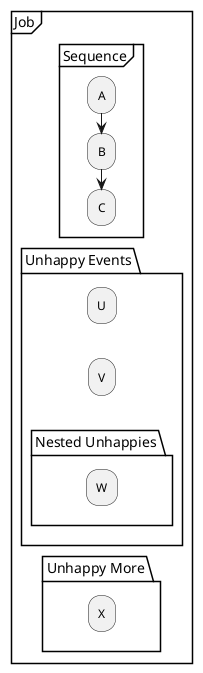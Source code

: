 @startuml 
partition "Job" {
  group "Sequence"
    :A;
    :B;
    :C;
    detach
  end group

  package “Unhappy Events" {
    :U;
    kill
    :V;
    kill
    package "Nested Unhappies" {
      :W;
      kill
    }  
  }
  package “Unhappy More" {
    :X;
    kill
  }
}
@enduml

